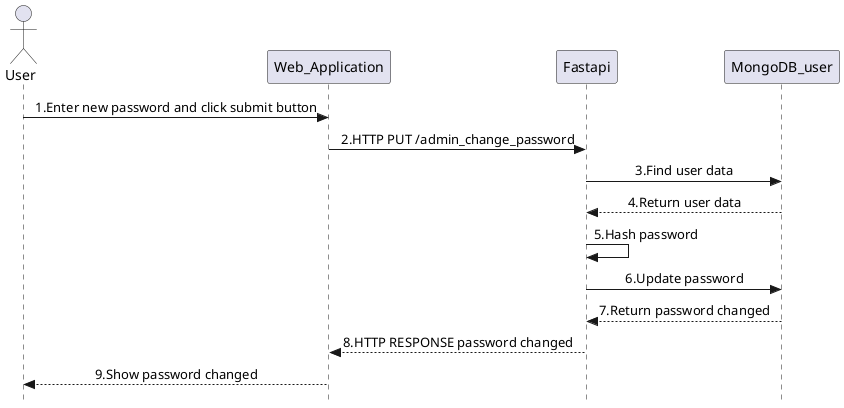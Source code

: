 @startuml Roof_Surface_changePassword
skinparam Style strictuml
skinparam SequenceMessageAlignment center
actor User as user
participant Web_Application as web_app
participant Fastapi as fastapi
participant MongoDB_user as userdb
user -> web_app : 1.Enter new password and click submit button
web_app -> fastapi : 2.HTTP PUT /admin_change_password
fastapi -> userdb : 3.Find user data
userdb --> fastapi : 4.Return user data
fastapi -> fastapi : 5.Hash password
fastapi -> userdb : 6.Update password
userdb --> fastapi : 7.Return password changed
fastapi --> web_app : 8.HTTP RESPONSE password changed
web_app --> user : 9.Show password changed
@enduml